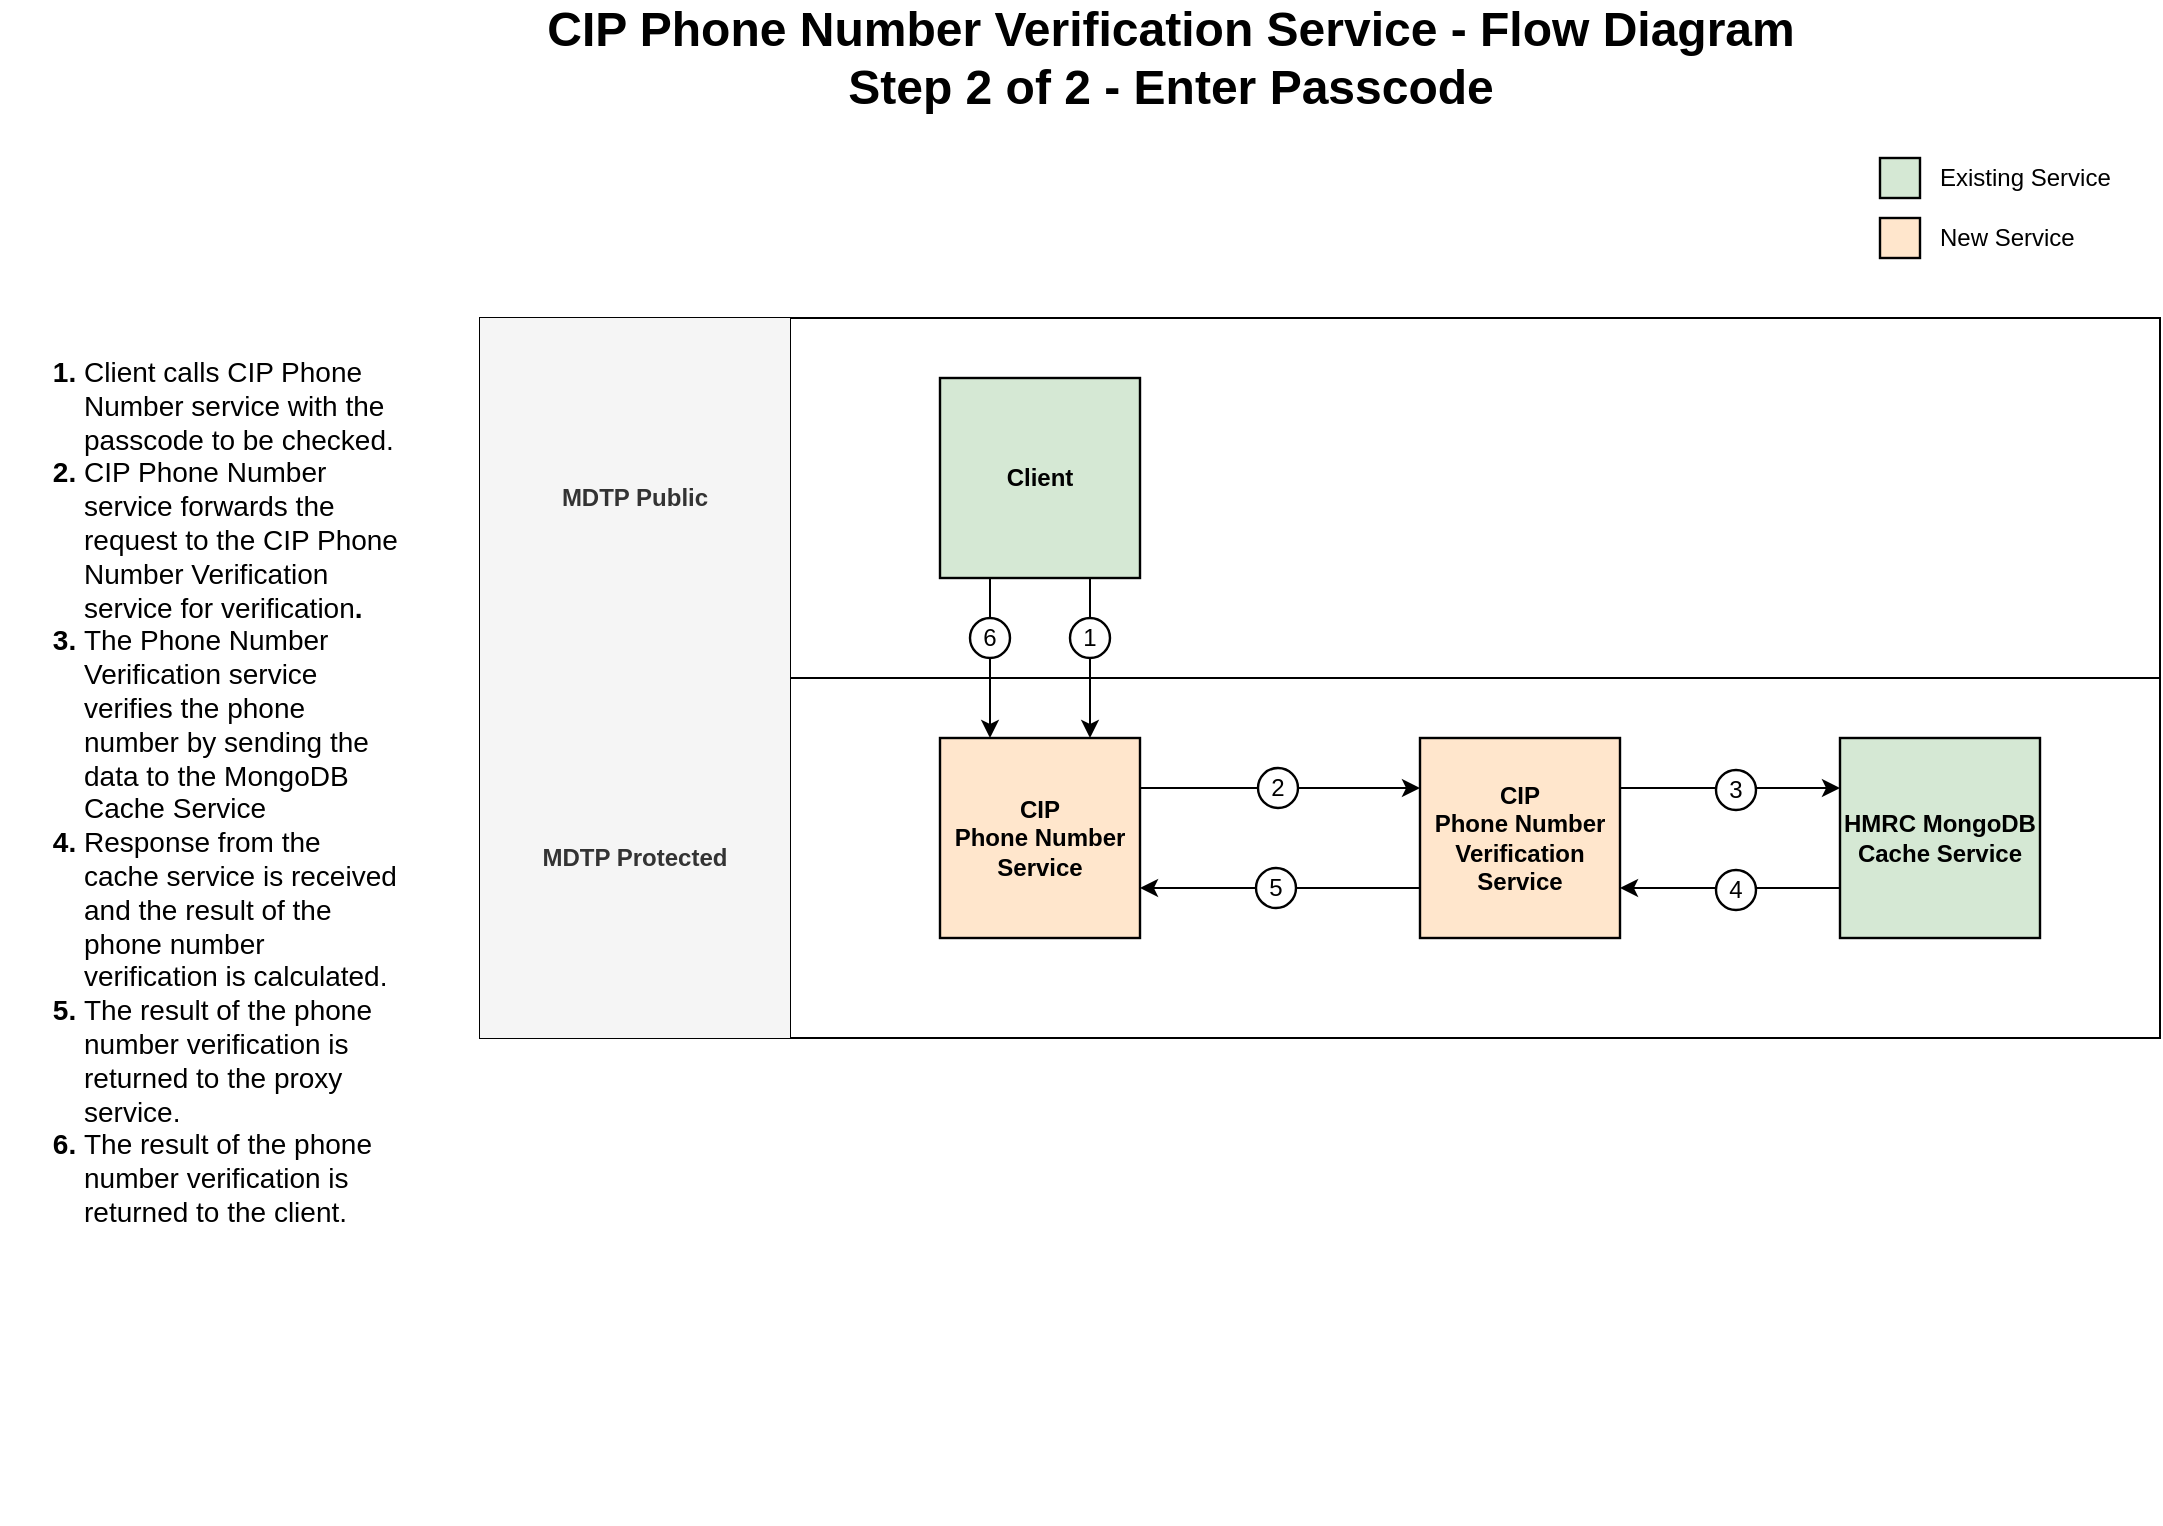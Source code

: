 <mxfile version="18.1.3" type="device"><diagram id="kgpKYQtTHZ0yAKxKKP6v" name="Page-1"><mxGraphModel dx="1347" dy="670" grid="1" gridSize="10" guides="1" tooltips="1" connect="1" arrows="1" fold="1" page="1" pageScale="1" pageWidth="1169" pageHeight="827" math="0" shadow="0"><root><mxCell id="0"/><mxCell id="1" parent="0"/><mxCell id="KZSMSXj4tKg7x476YEKu-25" value="" style="shape=table;html=1;whiteSpace=wrap;startSize=0;container=1;collapsible=0;childLayout=tableLayout;strokeColor=#000000;" parent="1" vertex="1"><mxGeometry x="240" y="160" width="840" height="360" as="geometry"/></mxCell><mxCell id="KZSMSXj4tKg7x476YEKu-30" value="" style="shape=tableRow;horizontal=0;startSize=0;swimlaneHead=0;swimlaneBody=0;top=0;left=0;bottom=0;right=0;collapsible=0;dropTarget=0;fillColor=none;points=[[0,0.5],[1,0.5]];portConstraint=eastwest;" parent="KZSMSXj4tKg7x476YEKu-25" vertex="1"><mxGeometry width="840" height="180" as="geometry"/></mxCell><mxCell id="KZSMSXj4tKg7x476YEKu-31" value="&lt;b&gt;MDTP Public&lt;/b&gt;" style="shape=partialRectangle;html=1;whiteSpace=wrap;connectable=0;fillColor=#f5f5f5;top=0;left=0;bottom=0;right=0;overflow=hidden;fontColor=#333333;strokeColor=#000000;" parent="KZSMSXj4tKg7x476YEKu-30" vertex="1"><mxGeometry width="155" height="180" as="geometry"><mxRectangle width="155" height="180" as="alternateBounds"/></mxGeometry></mxCell><mxCell id="KZSMSXj4tKg7x476YEKu-32" value="" style="shape=partialRectangle;html=1;whiteSpace=wrap;connectable=0;fillColor=none;top=0;left=0;bottom=0;right=0;overflow=hidden;strokeColor=#000000;" parent="KZSMSXj4tKg7x476YEKu-30" vertex="1"><mxGeometry x="155" width="685" height="180" as="geometry"><mxRectangle width="685" height="180" as="alternateBounds"/></mxGeometry></mxCell><mxCell id="KZSMSXj4tKg7x476YEKu-34" value="" style="shape=tableRow;horizontal=0;startSize=0;swimlaneHead=0;swimlaneBody=0;top=0;left=0;bottom=0;right=0;collapsible=0;dropTarget=0;fillColor=none;points=[[0,0.5],[1,0.5]];portConstraint=eastwest;" parent="KZSMSXj4tKg7x476YEKu-25" vertex="1"><mxGeometry y="180" width="840" height="180" as="geometry"/></mxCell><mxCell id="KZSMSXj4tKg7x476YEKu-35" value="&lt;b&gt;MDTP Protected&lt;/b&gt;" style="shape=partialRectangle;html=1;whiteSpace=wrap;connectable=0;fillColor=#f5f5f5;top=0;left=0;bottom=0;right=0;overflow=hidden;fontColor=#333333;strokeColor=#000000;" parent="KZSMSXj4tKg7x476YEKu-34" vertex="1"><mxGeometry width="155" height="180" as="geometry"><mxRectangle width="155" height="180" as="alternateBounds"/></mxGeometry></mxCell><mxCell id="KZSMSXj4tKg7x476YEKu-36" value="" style="shape=partialRectangle;html=1;whiteSpace=wrap;connectable=0;fillColor=none;top=0;left=0;bottom=0;right=0;overflow=hidden;strokeColor=#000000;" parent="KZSMSXj4tKg7x476YEKu-34" vertex="1"><mxGeometry x="155" width="685" height="180" as="geometry"><mxRectangle width="685" height="180" as="alternateBounds"/></mxGeometry></mxCell><mxCell id="KZSMSXj4tKg7x476YEKu-47" value="Client" style="whiteSpace=wrap;html=1;aspect=fixed;labelBackgroundColor=#D5E8D4;fillColor=#d5e8d4;strokeColor=#000000;fontStyle=1;strokeWidth=1.2;" parent="1" vertex="1"><mxGeometry x="470" y="190" width="100" height="100" as="geometry"/></mxCell><mxCell id="KZSMSXj4tKg7x476YEKu-48" value="CIP &lt;br&gt;Phone Number Service" style="whiteSpace=wrap;html=1;aspect=fixed;labelBackgroundColor=#FFE6CC;fillColor=#FFE6CC;strokeColor=#000000;fontStyle=1;strokeWidth=1.2;" parent="1" vertex="1"><mxGeometry x="470" y="370" width="100" height="100" as="geometry"/></mxCell><mxCell id="KZSMSXj4tKg7x476YEKu-49" value="CIP&lt;br&gt;Phone Number&lt;br&gt;Verification Service" style="whiteSpace=wrap;html=1;aspect=fixed;labelBackgroundColor=#FFE6CC;fillColor=#FFE6CC;strokeColor=#000000;fontStyle=1;strokeWidth=1.2;" parent="1" vertex="1"><mxGeometry x="710" y="370" width="100" height="100" as="geometry"/></mxCell><mxCell id="KZSMSXj4tKg7x476YEKu-50" value="Existing Service" style="html=1;aspect=fixed;labelBackgroundColor=none;strokeColor=#000000;strokeWidth=1.2;labelPosition=right;verticalLabelPosition=middle;align=left;verticalAlign=middle;fillColor=#D5E8D4;spacing=10;" parent="1" vertex="1"><mxGeometry x="940" y="80" width="20" height="20" as="geometry"/></mxCell><mxCell id="KZSMSXj4tKg7x476YEKu-54" value="New Service" style="html=1;aspect=fixed;labelBackgroundColor=none;strokeColor=#000000;strokeWidth=1.2;labelPosition=right;verticalLabelPosition=middle;align=left;verticalAlign=middle;fillColor=#ffe6cc;spacing=10;" parent="1" vertex="1"><mxGeometry x="940" y="110" width="20" height="20" as="geometry"/></mxCell><mxCell id="KZSMSXj4tKg7x476YEKu-56" value="&lt;ol style=&quot;&quot;&gt;&lt;li style=&quot;font-size: 14px;&quot;&gt;&lt;span style=&quot;font-weight: normal; background-color: initial;&quot;&gt;Client calls CIP Phone Number service with the passcode to be checked.&lt;/span&gt;&lt;/li&gt;&lt;li style=&quot;font-size: 14px;&quot;&gt;&lt;span style=&quot;font-weight: normal; background-color: initial;&quot;&gt;CIP Phone Number service&amp;nbsp;forwards the request to the CIP Phone Number Verification service for verification&lt;/span&gt;.&lt;/li&gt;&lt;li style=&quot;font-size: 14px;&quot;&gt;&lt;span style=&quot;font-weight: normal;&quot;&gt;The Phone Number Verification service verifies the phone number by sending the data to the MongoDB Cache Service&lt;/span&gt;&lt;/li&gt;&lt;li style=&quot;font-size: 14px;&quot;&gt;&lt;span style=&quot;font-weight: normal;&quot;&gt;Response from the cache service is received and the result of the phone number verification is calculated.&lt;/span&gt;&lt;/li&gt;&lt;li style=&quot;font-size: 14px;&quot;&gt;&lt;span style=&quot;font-weight: normal;&quot;&gt;The result of the phone number verification is&amp;nbsp; returned to the proxy service.&lt;/span&gt;&lt;/li&gt;&lt;li style=&quot;font-size: 14px;&quot;&gt;&lt;span style=&quot;font-weight: normal;&quot;&gt;The result of the phone number verification is&amp;nbsp; returned to the client.&lt;/span&gt;&lt;/li&gt;&lt;/ol&gt;" style="text;strokeColor=none;fillColor=none;html=1;verticalAlign=top;overflow=hidden;labelBackgroundColor=none;fontStyle=1;horizontal=1;whiteSpace=wrap;" parent="1" vertex="1"><mxGeometry y="160" width="200" height="600" as="geometry"/></mxCell><mxCell id="KZSMSXj4tKg7x476YEKu-89" value="" style="group" parent="1" vertex="1" connectable="0"><mxGeometry x="535" y="310" width="20" height="70" as="geometry"/></mxCell><mxCell id="KZSMSXj4tKg7x476YEKu-76" value="" style="group" parent="KZSMSXj4tKg7x476YEKu-89" vertex="1" connectable="0"><mxGeometry width="20" height="70" as="geometry"/></mxCell><mxCell id="KZSMSXj4tKg7x476YEKu-70" value="" style="endArrow=classic;html=1;rounded=0;exitX=0.5;exitY=1;exitDx=0;exitDy=0;startArrow=none;" parent="KZSMSXj4tKg7x476YEKu-76" source="KZSMSXj4tKg7x476YEKu-71" edge="1"><mxGeometry width="50" height="50" relative="1" as="geometry"><mxPoint x="11" y="-20" as="sourcePoint"/><mxPoint x="10" y="60" as="targetPoint"/></mxGeometry></mxCell><mxCell id="KZSMSXj4tKg7x476YEKu-71" value="1" style="ellipse;whiteSpace=wrap;html=1;aspect=fixed;labelBackgroundColor=none;strokeColor=#000000;strokeWidth=1.2;fillColor=none;" parent="KZSMSXj4tKg7x476YEKu-76" vertex="1"><mxGeometry width="20" height="20" as="geometry"/></mxCell><mxCell id="KZSMSXj4tKg7x476YEKu-73" value="" style="endArrow=none;html=1;rounded=0;exitX=0.75;exitY=1;exitDx=0;exitDy=0;entryX=0.5;entryY=0;entryDx=0;entryDy=0;" parent="1" source="KZSMSXj4tKg7x476YEKu-47" target="KZSMSXj4tKg7x476YEKu-71" edge="1"><mxGeometry width="50" height="50" relative="1" as="geometry"><mxPoint x="11" y="20" as="sourcePoint"/><mxPoint x="11" y="110" as="targetPoint"/></mxGeometry></mxCell><mxCell id="KZSMSXj4tKg7x476YEKu-84" value="" style="endArrow=classic;html=1;rounded=0;entryX=0;entryY=0.25;entryDx=0;entryDy=0;exitX=1;exitY=0.5;exitDx=0;exitDy=0;startArrow=none;" parent="1" source="KZSMSXj4tKg7x476YEKu-85" target="KZSMSXj4tKg7x476YEKu-49" edge="1"><mxGeometry width="50" height="50" relative="1" as="geometry"><mxPoint x="-40" y="50" as="sourcePoint"/><mxPoint x="10" y="10" as="targetPoint"/></mxGeometry></mxCell><mxCell id="KZSMSXj4tKg7x476YEKu-91" value="CIP Phone Number Verification Service - Flow Diagram&lt;br&gt;Step 2 of 2 - Enter Passcode" style="text;strokeColor=none;fillColor=none;html=1;fontSize=24;fontStyle=1;verticalAlign=middle;align=center;labelBackgroundColor=none;" parent="1" vertex="1"><mxGeometry x="535" y="10" width="100" height="40" as="geometry"/></mxCell><mxCell id="KZSMSXj4tKg7x476YEKu-85" value="2" style="ellipse;whiteSpace=wrap;html=1;aspect=fixed;labelBackgroundColor=none;strokeColor=#000000;strokeWidth=1.2;fillColor=none;" parent="1" vertex="1"><mxGeometry x="629" y="385" width="20" height="20" as="geometry"/></mxCell><mxCell id="KZSMSXj4tKg7x476YEKu-86" value="" style="endArrow=none;html=1;rounded=0;entryX=0;entryY=0.5;entryDx=0;entryDy=0;exitX=1;exitY=0.25;exitDx=0;exitDy=0;" parent="1" source="KZSMSXj4tKg7x476YEKu-48" target="KZSMSXj4tKg7x476YEKu-85" edge="1"><mxGeometry width="50" height="50" relative="1" as="geometry"><mxPoint x="560" y="420" as="sourcePoint"/><mxPoint x="660" y="420" as="targetPoint"/></mxGeometry></mxCell><mxCell id="RGuEJa379qVAafPvFx3y-4" value="" style="endArrow=classic;html=1;rounded=0;exitX=0;exitY=0.75;exitDx=0;exitDy=0;entryX=1;entryY=0.75;entryDx=0;entryDy=0;" parent="1" source="KZSMSXj4tKg7x476YEKu-49" target="KZSMSXj4tKg7x476YEKu-48" edge="1"><mxGeometry width="50" height="50" relative="1" as="geometry"><mxPoint x="560" y="310" as="sourcePoint"/><mxPoint x="610" y="260" as="targetPoint"/></mxGeometry></mxCell><mxCell id="RGuEJa379qVAafPvFx3y-2" value="5" style="ellipse;whiteSpace=wrap;html=1;aspect=fixed;labelBackgroundColor=none;strokeColor=#000000;strokeWidth=1.2;fillColor=#FFFFFF;" parent="1" vertex="1"><mxGeometry x="628" y="435" width="20" height="20" as="geometry"/></mxCell><mxCell id="RGuEJa379qVAafPvFx3y-12" value="" style="endArrow=classic;html=1;rounded=0;entryX=0.25;entryY=0;entryDx=0;entryDy=0;exitX=0.25;exitY=1;exitDx=0;exitDy=0;" parent="1" source="KZSMSXj4tKg7x476YEKu-47" target="KZSMSXj4tKg7x476YEKu-48" edge="1"><mxGeometry width="50" height="50" relative="1" as="geometry"><mxPoint x="560" y="310" as="sourcePoint"/><mxPoint x="610" y="260" as="targetPoint"/></mxGeometry></mxCell><mxCell id="RGuEJa379qVAafPvFx3y-9" value="6" style="ellipse;whiteSpace=wrap;html=1;aspect=fixed;labelBackgroundColor=none;strokeColor=#000000;strokeWidth=1.2;fillColor=default;" parent="1" vertex="1"><mxGeometry x="485" y="310" width="20" height="20" as="geometry"/></mxCell><mxCell id="Gn_EiQ6sIyGsHn91fl7Y-1" value="HMRC MongoDB Cache Service" style="whiteSpace=wrap;html=1;aspect=fixed;labelBackgroundColor=#D5E8D4;fillColor=#d5e8d4;strokeColor=#000000;fontStyle=1;strokeWidth=1.2;" vertex="1" parent="1"><mxGeometry x="920" y="370" width="100" height="100" as="geometry"/></mxCell><mxCell id="Gn_EiQ6sIyGsHn91fl7Y-2" value="" style="endArrow=classic;html=1;rounded=0;entryX=0;entryY=0.25;entryDx=0;entryDy=0;exitX=1;exitY=0.25;exitDx=0;exitDy=0;" edge="1" parent="1" source="KZSMSXj4tKg7x476YEKu-49" target="Gn_EiQ6sIyGsHn91fl7Y-1"><mxGeometry width="50" height="50" relative="1" as="geometry"><mxPoint x="560" y="370" as="sourcePoint"/><mxPoint x="610" y="320" as="targetPoint"/></mxGeometry></mxCell><mxCell id="Gn_EiQ6sIyGsHn91fl7Y-3" value="" style="endArrow=classic;html=1;rounded=0;entryX=1;entryY=0.75;entryDx=0;entryDy=0;exitX=0;exitY=0.75;exitDx=0;exitDy=0;" edge="1" parent="1" source="Gn_EiQ6sIyGsHn91fl7Y-1" target="KZSMSXj4tKg7x476YEKu-49"><mxGeometry width="50" height="50" relative="1" as="geometry"><mxPoint x="930" y="405" as="sourcePoint"/><mxPoint x="820" y="405" as="targetPoint"/></mxGeometry></mxCell><mxCell id="Gn_EiQ6sIyGsHn91fl7Y-4" value="4" style="ellipse;whiteSpace=wrap;html=1;aspect=fixed;labelBackgroundColor=none;strokeColor=#000000;strokeWidth=1.2;fillColor=#FFFFFF;" vertex="1" parent="1"><mxGeometry x="858" y="436" width="20" height="20" as="geometry"/></mxCell><mxCell id="Gn_EiQ6sIyGsHn91fl7Y-6" value="3" style="ellipse;whiteSpace=wrap;html=1;aspect=fixed;labelBackgroundColor=none;strokeColor=#000000;strokeWidth=1.2;fillColor=#FFFFFF;" vertex="1" parent="1"><mxGeometry x="858" y="386" width="20" height="20" as="geometry"/></mxCell></root></mxGraphModel></diagram></mxfile>